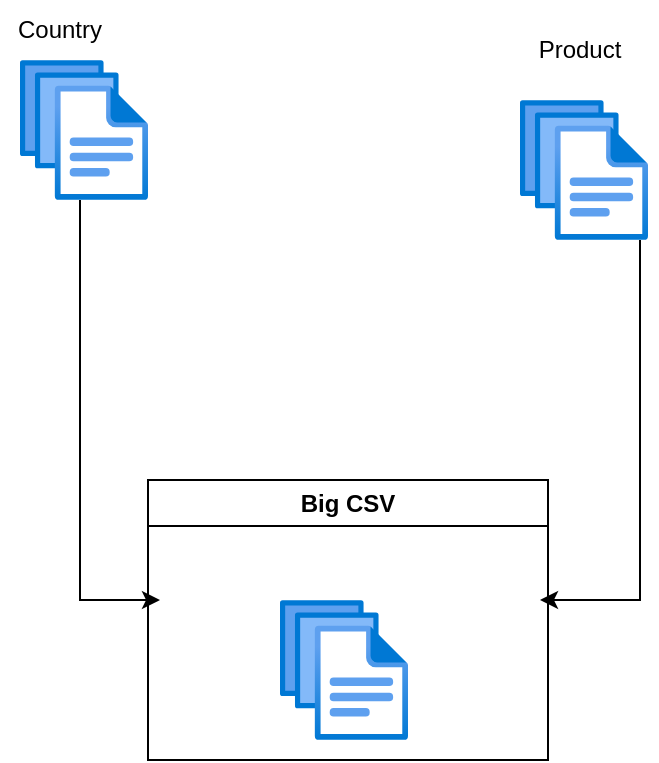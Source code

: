 <mxfile version="21.0.8" type="device"><diagram name="Page-1" id="dQoQmlt_tX1r4Q3IMcnz"><mxGraphModel dx="880" dy="484" grid="1" gridSize="10" guides="1" tooltips="1" connect="1" arrows="1" fold="1" page="1" pageScale="1" pageWidth="850" pageHeight="1100" math="0" shadow="0"><root><mxCell id="0"/><mxCell id="1" parent="0"/><mxCell id="pyzAFQCxg6TrDX0E4Xde-5" style="edgeStyle=orthogonalEdgeStyle;rounded=0;orthogonalLoop=1;jettySize=auto;html=1;" edge="1" parent="1" source="pyzAFQCxg6TrDX0E4Xde-1"><mxGeometry relative="1" as="geometry"><mxPoint x="100" y="330" as="targetPoint"/><Array as="points"><mxPoint x="60" y="330"/></Array></mxGeometry></mxCell><mxCell id="pyzAFQCxg6TrDX0E4Xde-1" value="" style="image;aspect=fixed;html=1;points=[];align=center;fontSize=12;image=img/lib/azure2/general/Files.svg;" vertex="1" parent="1"><mxGeometry x="30" y="60" width="64" height="70" as="geometry"/></mxCell><mxCell id="pyzAFQCxg6TrDX0E4Xde-2" value="Country" style="text;html=1;strokeColor=none;fillColor=none;align=center;verticalAlign=middle;whiteSpace=wrap;rounded=0;" vertex="1" parent="1"><mxGeometry x="20" y="30" width="60" height="30" as="geometry"/></mxCell><mxCell id="pyzAFQCxg6TrDX0E4Xde-6" style="edgeStyle=orthogonalEdgeStyle;rounded=0;orthogonalLoop=1;jettySize=auto;html=1;" edge="1" parent="1" source="pyzAFQCxg6TrDX0E4Xde-3"><mxGeometry relative="1" as="geometry"><mxPoint x="290" y="330" as="targetPoint"/><Array as="points"><mxPoint x="340" y="330"/></Array></mxGeometry></mxCell><mxCell id="pyzAFQCxg6TrDX0E4Xde-3" value="" style="image;aspect=fixed;html=1;points=[];align=center;fontSize=12;image=img/lib/azure2/general/Files.svg;" vertex="1" parent="1"><mxGeometry x="280" y="80" width="64" height="70" as="geometry"/></mxCell><mxCell id="pyzAFQCxg6TrDX0E4Xde-4" value="Product" style="text;html=1;strokeColor=none;fillColor=none;align=center;verticalAlign=middle;whiteSpace=wrap;rounded=0;" vertex="1" parent="1"><mxGeometry x="280" y="40" width="60" height="30" as="geometry"/></mxCell><mxCell id="pyzAFQCxg6TrDX0E4Xde-7" value="Big CSV" style="swimlane;whiteSpace=wrap;html=1;align=center;" vertex="1" parent="1"><mxGeometry x="94" y="270" width="200" height="140" as="geometry"/></mxCell><mxCell id="pyzAFQCxg6TrDX0E4Xde-8" value="" style="image;aspect=fixed;html=1;points=[];align=center;fontSize=12;image=img/lib/azure2/general/Files.svg;" vertex="1" parent="pyzAFQCxg6TrDX0E4Xde-7"><mxGeometry x="66" y="60" width="64" height="70" as="geometry"/></mxCell></root></mxGraphModel></diagram></mxfile>